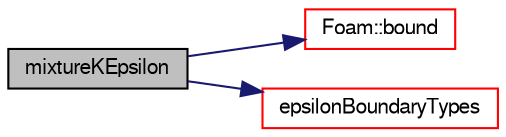 digraph "mixtureKEpsilon"
{
  bgcolor="transparent";
  edge [fontname="FreeSans",fontsize="10",labelfontname="FreeSans",labelfontsize="10"];
  node [fontname="FreeSans",fontsize="10",shape=record];
  rankdir="LR";
  Node0 [label="mixtureKEpsilon",height=0.2,width=0.4,color="black", fillcolor="grey75", style="filled", fontcolor="black"];
  Node0 -> Node1 [color="midnightblue",fontsize="10",style="solid",fontname="FreeSans"];
  Node1 [label="Foam::bound",height=0.2,width=0.4,color="red",URL="$a21124.html#a334b2a2d0ce7997d360f7a018174a077",tooltip="Bound the given scalar field if it has gone unbounded. "];
  Node0 -> Node315 [color="midnightblue",fontsize="10",style="solid",fontname="FreeSans"];
  Node315 [label="epsilonBoundaryTypes",height=0.2,width=0.4,color="red",URL="$a31190.html#acd126d9f66656609b863fc64abb95ebb"];
}
